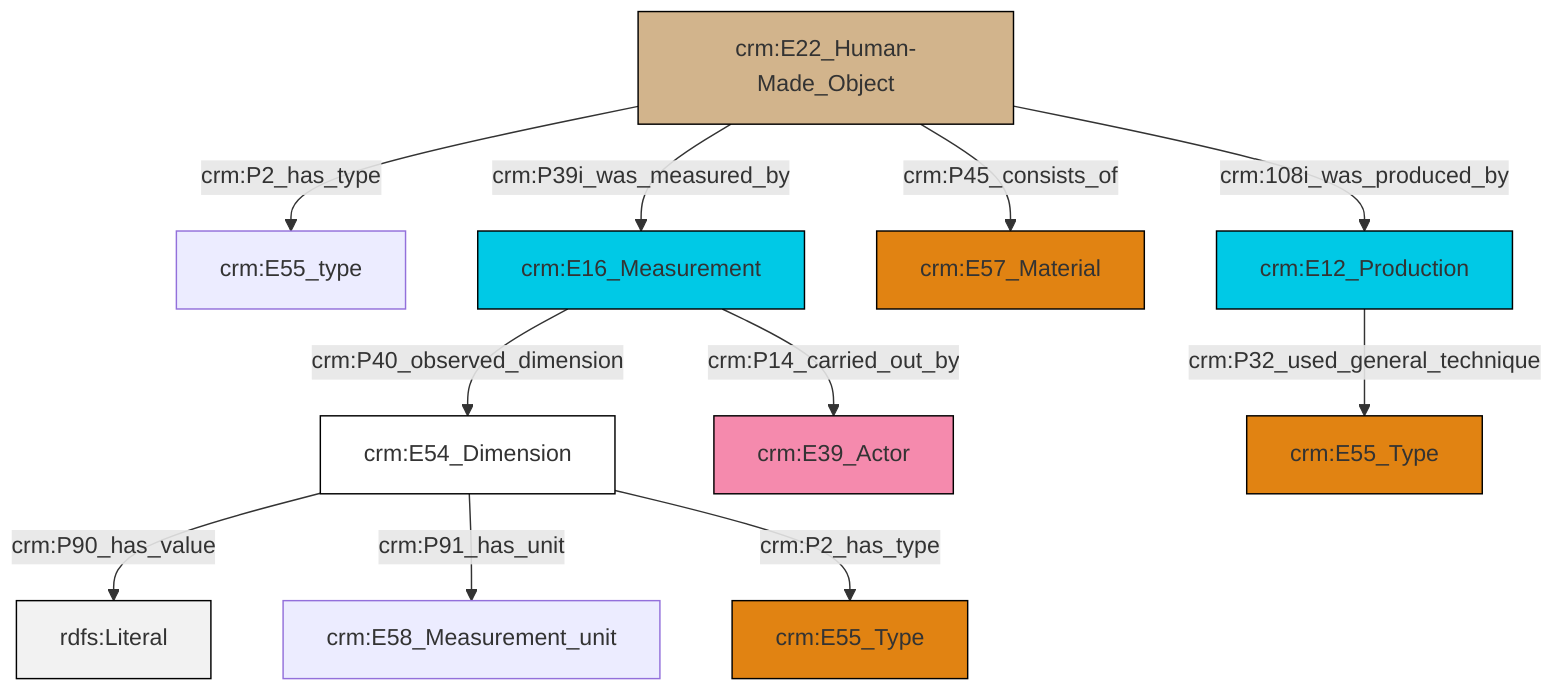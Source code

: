 graph TD
classDef Literal fill:#f2f2f2,stroke:#000000;
classDef CRM_Entity fill:#FFFFFF,stroke:#000000;
classDef Temporal_Entity fill:#00C9E6, stroke:#000000;
classDef Type fill:#E18312, stroke:#000000;
classDef Time-Span fill:#2C9C91, stroke:#000000;
classDef Appellation fill:#FFEB7F, stroke:#000000;
classDef Place fill:#008836, stroke:#000000;
classDef Persistent_Item fill:#B266B2, stroke:#000000;
classDef Conceptual_Object fill:#FFD700, stroke:#000000;
classDef Physical_Thing fill:#D2B48C, stroke:#000000;
classDef Actor fill:#f58aad, stroke:#000000;
classDef PC_Classes fill:#4ce600, stroke:#000000;
classDef Multi fill:#cccccc,stroke:#000000;

4["crm:E54_Dimension"]:::CRM_Entity -->|crm:P90_has_value| 5[rdfs:Literal]:::Literal
4["crm:E54_Dimension"]:::CRM_Entity -->|crm:P91_has_unit| 2["crm:E58_Measurement_unit"]:::Default
6["crm:E22_Human-Made_Object"]:::Physical_Thing -->|crm:P2_has_type| 7["crm:E55_type"]:::Default
4["crm:E54_Dimension"]:::CRM_Entity -->|crm:P2_has_type| 0["crm:E55_Type"]:::Type
6["crm:E22_Human-Made_Object"]:::Physical_Thing -->|crm:P39i_was_measured_by| 11["crm:E16_Measurement"]:::Temporal_Entity
11["crm:E16_Measurement"]:::Temporal_Entity -->|crm:P40_observed_dimension| 4["crm:E54_Dimension"]:::CRM_Entity
6["crm:E22_Human-Made_Object"]:::Physical_Thing -->|crm:P45_consists_of| 15["crm:E57_Material"]:::Type
6["crm:E22_Human-Made_Object"]:::Physical_Thing -->|crm:108i_was_produced_by| 17["crm:E12_Production"]:::Temporal_Entity
11["crm:E16_Measurement"]:::Temporal_Entity -->|crm:P14_carried_out_by| 13["crm:E39_Actor"]:::Actor
17["crm:E12_Production"]:::Temporal_Entity -->|crm:P32_used_general_technique| 9["crm:E55_Type"]:::Type